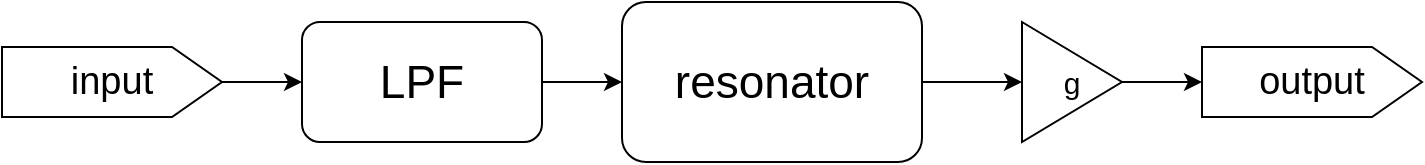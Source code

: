 <mxfile version="24.7.14">
  <diagram name="Page-1" id="IfFX8mJ04GbaoHIJeMbz">
    <mxGraphModel dx="794" dy="540" grid="1" gridSize="10" guides="1" tooltips="1" connect="1" arrows="1" fold="1" page="1" pageScale="1" pageWidth="827" pageHeight="1169" math="0" shadow="0">
      <root>
        <mxCell id="0" />
        <mxCell id="1" parent="0" />
        <mxCell id="H_vaQIR4ZPwfIJq-jm_V-2" value="" style="endArrow=classic;html=1;rounded=0;exitX=1;exitY=0.5;exitDx=0;exitDy=0;entryX=0;entryY=0.5;entryDx=0;entryDy=0;" edge="1" parent="1" target="H_vaQIR4ZPwfIJq-jm_V-6">
          <mxGeometry width="50" height="50" relative="1" as="geometry">
            <mxPoint x="200" y="230" as="sourcePoint" />
            <mxPoint x="254" y="230" as="targetPoint" />
          </mxGeometry>
        </mxCell>
        <mxCell id="H_vaQIR4ZPwfIJq-jm_V-4" value="" style="endArrow=classic;html=1;rounded=0;exitX=1;exitY=0.5;exitDx=0;exitDy=0;entryX=0;entryY=0.5;entryDx=0;entryDy=0;" edge="1" parent="1" source="H_vaQIR4ZPwfIJq-jm_V-6" target="H_vaQIR4ZPwfIJq-jm_V-7">
          <mxGeometry width="50" height="50" relative="1" as="geometry">
            <mxPoint x="414" y="230" as="sourcePoint" />
            <mxPoint x="330" y="300" as="targetPoint" />
          </mxGeometry>
        </mxCell>
        <mxCell id="H_vaQIR4ZPwfIJq-jm_V-6" value="&lt;font style=&quot;font-size: 23px;&quot;&gt;LPF&lt;/font&gt;" style="rounded=1;whiteSpace=wrap;html=1;" vertex="1" parent="1">
          <mxGeometry x="240" y="200" width="120" height="60" as="geometry" />
        </mxCell>
        <mxCell id="H_vaQIR4ZPwfIJq-jm_V-7" value="&lt;span style=&quot;font-size: 23px;&quot;&gt;resonator&lt;/span&gt;" style="rounded=1;whiteSpace=wrap;html=1;" vertex="1" parent="1">
          <mxGeometry x="400" y="190" width="150" height="80" as="geometry" />
        </mxCell>
        <mxCell id="H_vaQIR4ZPwfIJq-jm_V-8" value="&lt;font style=&quot;font-size: 15px;&quot;&gt;g&lt;/font&gt;" style="triangle;whiteSpace=wrap;html=1;" vertex="1" parent="1">
          <mxGeometry x="600" y="200" width="50" height="60" as="geometry" />
        </mxCell>
        <mxCell id="H_vaQIR4ZPwfIJq-jm_V-9" value="" style="endArrow=classic;html=1;rounded=0;exitX=1;exitY=0.5;exitDx=0;exitDy=0;entryX=0;entryY=0.5;entryDx=0;entryDy=0;" edge="1" parent="1" source="H_vaQIR4ZPwfIJq-jm_V-7" target="H_vaQIR4ZPwfIJq-jm_V-8">
          <mxGeometry width="50" height="50" relative="1" as="geometry">
            <mxPoint x="430" y="290" as="sourcePoint" />
            <mxPoint x="480" y="240" as="targetPoint" />
          </mxGeometry>
        </mxCell>
        <mxCell id="H_vaQIR4ZPwfIJq-jm_V-11" value="&lt;font style=&quot;font-size: 19px;&quot;&gt;input&lt;/font&gt;" style="html=1;shape=mxgraph.infographic.ribbonSimple;notch1=0;notch2=25;align=center;verticalAlign=middle;fontSize=14;fontStyle=0;fillColor=#FFFFFF;whiteSpace=wrap;" vertex="1" parent="1">
          <mxGeometry x="90" y="212.5" width="110" height="35" as="geometry" />
        </mxCell>
        <mxCell id="H_vaQIR4ZPwfIJq-jm_V-12" value="&lt;font style=&quot;font-size: 19px;&quot;&gt;output&lt;/font&gt;" style="html=1;shape=mxgraph.infographic.ribbonSimple;notch1=0;notch2=25;align=center;verticalAlign=middle;fontSize=14;fontStyle=0;fillColor=#FFFFFF;whiteSpace=wrap;" vertex="1" parent="1">
          <mxGeometry x="690" y="212.5" width="110" height="35" as="geometry" />
        </mxCell>
        <mxCell id="H_vaQIR4ZPwfIJq-jm_V-13" value="" style="endArrow=classic;html=1;rounded=0;exitX=1;exitY=0.5;exitDx=0;exitDy=0;entryX=0;entryY=0;entryDx=0;entryDy=17.5;entryPerimeter=0;" edge="1" parent="1" source="H_vaQIR4ZPwfIJq-jm_V-8" target="H_vaQIR4ZPwfIJq-jm_V-12">
          <mxGeometry width="50" height="50" relative="1" as="geometry">
            <mxPoint x="600" y="270" as="sourcePoint" />
            <mxPoint x="650" y="220" as="targetPoint" />
          </mxGeometry>
        </mxCell>
      </root>
    </mxGraphModel>
  </diagram>
</mxfile>
